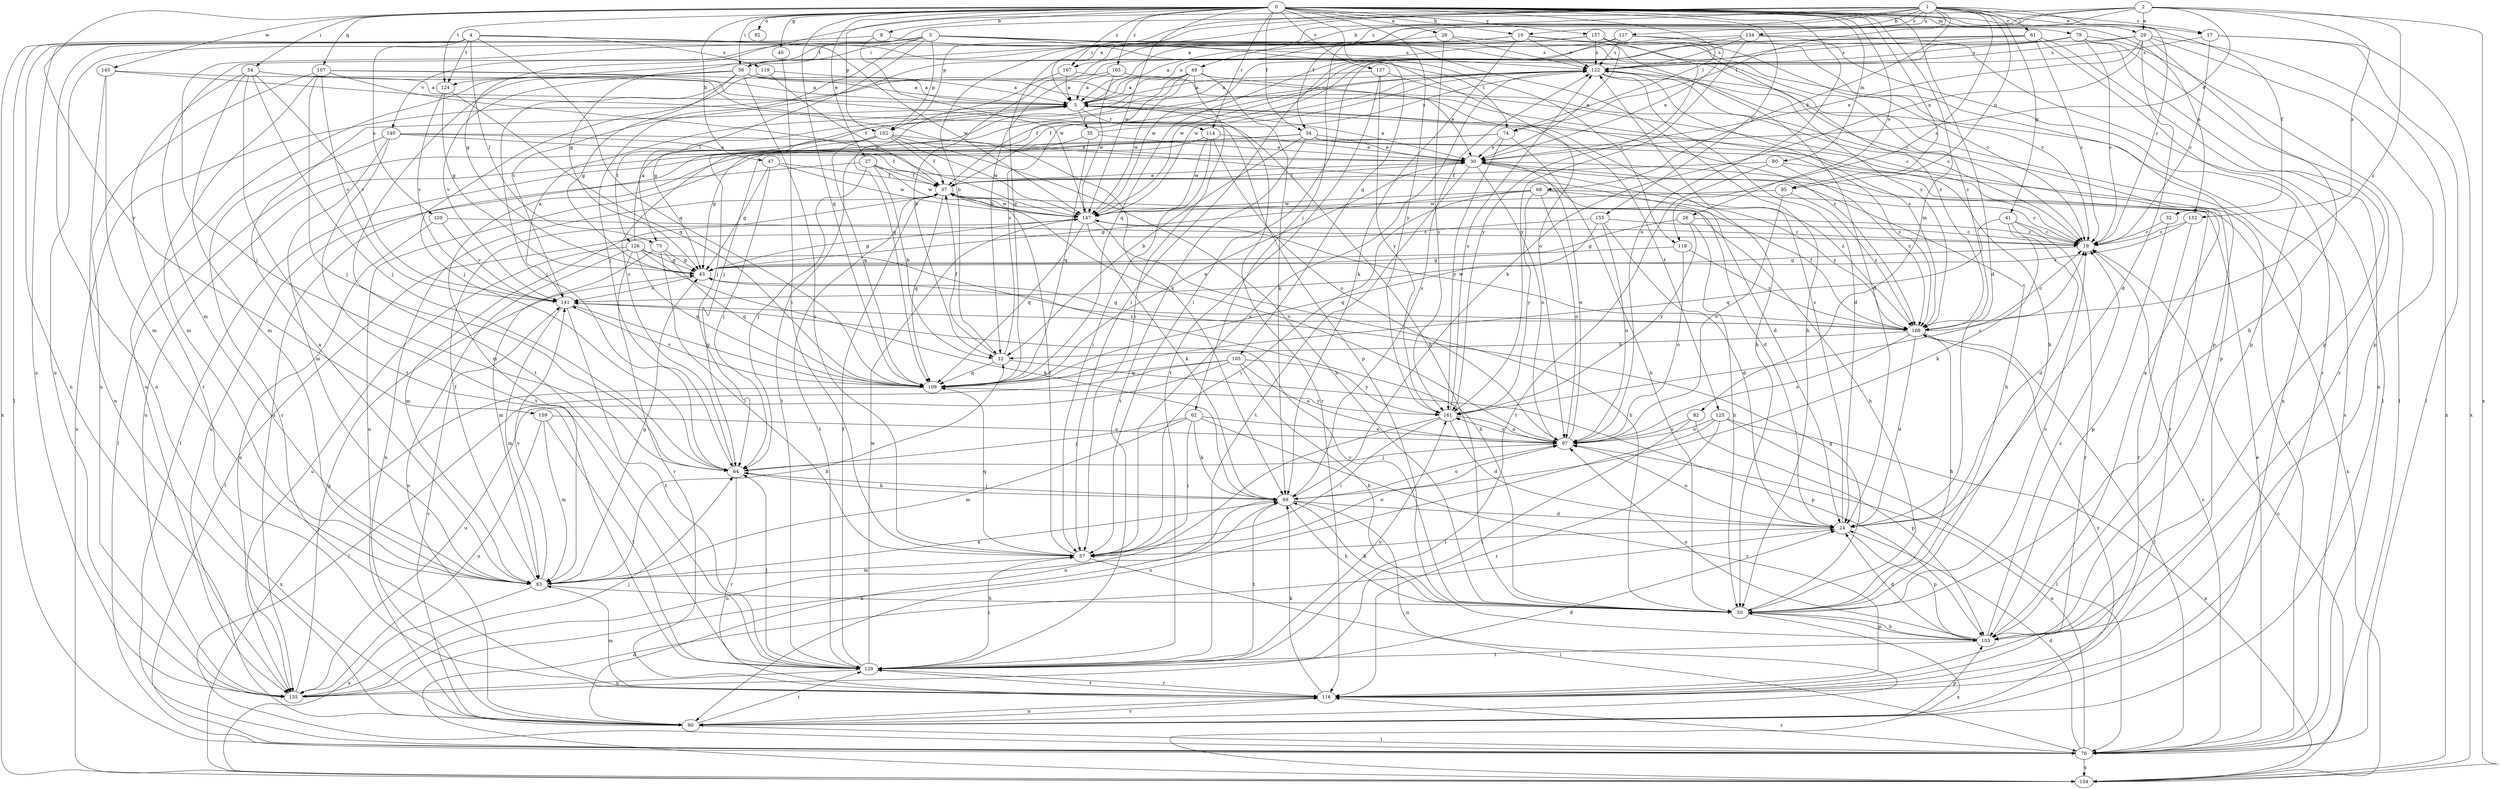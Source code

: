 strict digraph  {
0;
1;
2;
3;
4;
5;
8;
10;
12;
17;
19;
24;
26;
27;
28;
29;
30;
32;
34;
35;
37;
40;
41;
43;
47;
49;
50;
54;
56;
57;
61;
62;
64;
68;
69;
74;
75;
76;
79;
80;
82;
83;
85;
90;
92;
97;
102;
103;
105;
107;
109;
114;
116;
117;
118;
119;
120;
122;
124;
125;
126;
129;
134;
135;
137;
140;
141;
145;
147;
152;
154;
155;
157;
159;
161;
165;
167;
168;
0 -> 8  [label=b];
0 -> 10  [label=b];
0 -> 17  [label=c];
0 -> 24  [label=d];
0 -> 26  [label=e];
0 -> 27  [label=e];
0 -> 28  [label=e];
0 -> 32  [label=f];
0 -> 34  [label=f];
0 -> 40  [label=g];
0 -> 47  [label=h];
0 -> 54  [label=i];
0 -> 56  [label=i];
0 -> 74  [label=l];
0 -> 79  [label=m];
0 -> 80  [label=m];
0 -> 82  [label=m];
0 -> 85  [label=n];
0 -> 92  [label=o];
0 -> 97  [label=o];
0 -> 102  [label=p];
0 -> 105  [label=q];
0 -> 107  [label=q];
0 -> 109  [label=q];
0 -> 114  [label=r];
0 -> 124  [label=t];
0 -> 137  [label=v];
0 -> 145  [label=w];
0 -> 147  [label=w];
0 -> 152  [label=x];
0 -> 155  [label=y];
0 -> 157  [label=y];
0 -> 159  [label=y];
0 -> 161  [label=y];
0 -> 165  [label=z];
0 -> 167  [label=z];
1 -> 5  [label=a];
1 -> 10  [label=b];
1 -> 12  [label=b];
1 -> 17  [label=c];
1 -> 19  [label=c];
1 -> 29  [label=e];
1 -> 34  [label=f];
1 -> 41  [label=g];
1 -> 43  [label=g];
1 -> 49  [label=h];
1 -> 61  [label=j];
1 -> 68  [label=k];
1 -> 74  [label=l];
1 -> 85  [label=n];
1 -> 102  [label=p];
1 -> 109  [label=q];
1 -> 117  [label=s];
1 -> 118  [label=s];
1 -> 134  [label=u];
2 -> 5  [label=a];
2 -> 29  [label=e];
2 -> 30  [label=e];
2 -> 43  [label=g];
2 -> 62  [label=j];
2 -> 152  [label=x];
2 -> 154  [label=x];
2 -> 167  [label=z];
2 -> 168  [label=z];
3 -> 19  [label=c];
3 -> 50  [label=h];
3 -> 56  [label=i];
3 -> 64  [label=j];
3 -> 74  [label=l];
3 -> 75  [label=l];
3 -> 90  [label=n];
3 -> 102  [label=p];
3 -> 118  [label=s];
3 -> 124  [label=t];
3 -> 140  [label=v];
3 -> 168  [label=z];
4 -> 75  [label=l];
4 -> 76  [label=l];
4 -> 90  [label=n];
4 -> 97  [label=o];
4 -> 109  [label=q];
4 -> 119  [label=s];
4 -> 120  [label=s];
4 -> 124  [label=t];
4 -> 147  [label=w];
4 -> 154  [label=x];
5 -> 30  [label=e];
5 -> 35  [label=f];
5 -> 114  [label=r];
5 -> 116  [label=r];
5 -> 125  [label=t];
5 -> 126  [label=t];
8 -> 122  [label=s];
8 -> 135  [label=u];
8 -> 147  [label=w];
10 -> 56  [label=i];
10 -> 69  [label=k];
10 -> 103  [label=p];
10 -> 122  [label=s];
10 -> 135  [label=u];
10 -> 168  [label=z];
12 -> 37  [label=f];
12 -> 103  [label=p];
12 -> 109  [label=q];
12 -> 122  [label=s];
17 -> 19  [label=c];
17 -> 76  [label=l];
17 -> 122  [label=s];
17 -> 154  [label=x];
19 -> 43  [label=g];
24 -> 57  [label=i];
24 -> 97  [label=o];
24 -> 103  [label=p];
24 -> 122  [label=s];
26 -> 19  [label=c];
26 -> 43  [label=g];
26 -> 50  [label=h];
26 -> 161  [label=y];
27 -> 12  [label=b];
27 -> 24  [label=d];
27 -> 37  [label=f];
27 -> 64  [label=j];
27 -> 135  [label=u];
27 -> 147  [label=w];
28 -> 24  [label=d];
28 -> 64  [label=j];
28 -> 122  [label=s];
28 -> 161  [label=y];
29 -> 24  [label=d];
29 -> 30  [label=e];
29 -> 50  [label=h];
29 -> 69  [label=k];
29 -> 103  [label=p];
29 -> 122  [label=s];
29 -> 147  [label=w];
29 -> 154  [label=x];
30 -> 37  [label=f];
30 -> 50  [label=h];
30 -> 97  [label=o];
30 -> 129  [label=t];
30 -> 154  [label=x];
30 -> 168  [label=z];
32 -> 19  [label=c];
32 -> 103  [label=p];
34 -> 12  [label=b];
34 -> 30  [label=e];
34 -> 76  [label=l];
34 -> 83  [label=m];
34 -> 129  [label=t];
34 -> 135  [label=u];
34 -> 168  [label=z];
35 -> 30  [label=e];
35 -> 43  [label=g];
35 -> 109  [label=q];
35 -> 122  [label=s];
37 -> 30  [label=e];
37 -> 50  [label=h];
37 -> 90  [label=n];
37 -> 97  [label=o];
37 -> 109  [label=q];
37 -> 129  [label=t];
37 -> 147  [label=w];
40 -> 57  [label=i];
41 -> 19  [label=c];
41 -> 24  [label=d];
41 -> 69  [label=k];
41 -> 109  [label=q];
41 -> 116  [label=r];
43 -> 141  [label=v];
47 -> 37  [label=f];
47 -> 43  [label=g];
47 -> 64  [label=j];
47 -> 147  [label=w];
49 -> 5  [label=a];
49 -> 30  [label=e];
49 -> 37  [label=f];
49 -> 43  [label=g];
49 -> 57  [label=i];
49 -> 64  [label=j];
49 -> 69  [label=k];
49 -> 147  [label=w];
50 -> 19  [label=c];
50 -> 43  [label=g];
50 -> 69  [label=k];
50 -> 103  [label=p];
50 -> 141  [label=v];
50 -> 154  [label=x];
54 -> 5  [label=a];
54 -> 64  [label=j];
54 -> 83  [label=m];
54 -> 103  [label=p];
54 -> 116  [label=r];
54 -> 129  [label=t];
54 -> 141  [label=v];
56 -> 5  [label=a];
56 -> 43  [label=g];
56 -> 50  [label=h];
56 -> 57  [label=i];
56 -> 64  [label=j];
56 -> 129  [label=t];
56 -> 135  [label=u];
56 -> 141  [label=v];
56 -> 168  [label=z];
57 -> 37  [label=f];
57 -> 76  [label=l];
57 -> 83  [label=m];
57 -> 97  [label=o];
57 -> 109  [label=q];
57 -> 122  [label=s];
61 -> 19  [label=c];
61 -> 90  [label=n];
61 -> 109  [label=q];
61 -> 116  [label=r];
61 -> 122  [label=s];
61 -> 141  [label=v];
62 -> 57  [label=i];
62 -> 64  [label=j];
62 -> 69  [label=k];
62 -> 83  [label=m];
62 -> 97  [label=o];
62 -> 116  [label=r];
64 -> 69  [label=k];
64 -> 116  [label=r];
64 -> 122  [label=s];
68 -> 19  [label=c];
68 -> 43  [label=g];
68 -> 57  [label=i];
68 -> 97  [label=o];
68 -> 147  [label=w];
68 -> 161  [label=y];
68 -> 168  [label=z];
69 -> 24  [label=d];
69 -> 50  [label=h];
69 -> 64  [label=j];
69 -> 90  [label=n];
69 -> 97  [label=o];
69 -> 122  [label=s];
69 -> 129  [label=t];
69 -> 135  [label=u];
74 -> 30  [label=e];
74 -> 50  [label=h];
74 -> 76  [label=l];
74 -> 90  [label=n];
74 -> 161  [label=y];
75 -> 43  [label=g];
75 -> 57  [label=i];
75 -> 83  [label=m];
75 -> 109  [label=q];
76 -> 19  [label=c];
76 -> 24  [label=d];
76 -> 30  [label=e];
76 -> 97  [label=o];
76 -> 116  [label=r];
76 -> 122  [label=s];
76 -> 154  [label=x];
79 -> 12  [label=b];
79 -> 19  [label=c];
79 -> 76  [label=l];
79 -> 103  [label=p];
79 -> 116  [label=r];
79 -> 122  [label=s];
79 -> 147  [label=w];
80 -> 37  [label=f];
80 -> 116  [label=r];
80 -> 129  [label=t];
80 -> 168  [label=z];
82 -> 97  [label=o];
82 -> 103  [label=p];
82 -> 129  [label=t];
83 -> 5  [label=a];
83 -> 12  [label=b];
83 -> 37  [label=f];
83 -> 43  [label=g];
83 -> 50  [label=h];
83 -> 69  [label=k];
83 -> 141  [label=v];
83 -> 154  [label=x];
85 -> 97  [label=o];
85 -> 147  [label=w];
85 -> 168  [label=z];
90 -> 76  [label=l];
90 -> 103  [label=p];
90 -> 116  [label=r];
90 -> 129  [label=t];
90 -> 141  [label=v];
90 -> 168  [label=z];
97 -> 30  [label=e];
97 -> 64  [label=j];
97 -> 161  [label=y];
102 -> 30  [label=e];
102 -> 37  [label=f];
102 -> 50  [label=h];
102 -> 76  [label=l];
102 -> 109  [label=q];
102 -> 135  [label=u];
102 -> 147  [label=w];
103 -> 5  [label=a];
103 -> 19  [label=c];
103 -> 24  [label=d];
103 -> 50  [label=h];
103 -> 97  [label=o];
103 -> 129  [label=t];
105 -> 50  [label=h];
105 -> 76  [label=l];
105 -> 97  [label=o];
105 -> 109  [label=q];
105 -> 135  [label=u];
105 -> 161  [label=y];
107 -> 5  [label=a];
107 -> 50  [label=h];
107 -> 64  [label=j];
107 -> 83  [label=m];
107 -> 135  [label=u];
107 -> 141  [label=v];
107 -> 147  [label=w];
109 -> 30  [label=e];
109 -> 141  [label=v];
109 -> 154  [label=x];
109 -> 161  [label=y];
114 -> 30  [label=e];
114 -> 57  [label=i];
114 -> 97  [label=o];
114 -> 129  [label=t];
114 -> 147  [label=w];
116 -> 69  [label=k];
116 -> 83  [label=m];
116 -> 90  [label=n];
116 -> 129  [label=t];
117 -> 5  [label=a];
117 -> 19  [label=c];
117 -> 30  [label=e];
117 -> 57  [label=i];
117 -> 122  [label=s];
118 -> 43  [label=g];
118 -> 97  [label=o];
118 -> 168  [label=z];
119 -> 5  [label=a];
119 -> 37  [label=f];
119 -> 64  [label=j];
120 -> 19  [label=c];
120 -> 135  [label=u];
120 -> 141  [label=v];
122 -> 5  [label=a];
122 -> 19  [label=c];
122 -> 24  [label=d];
122 -> 37  [label=f];
122 -> 64  [label=j];
122 -> 90  [label=n];
124 -> 43  [label=g];
124 -> 109  [label=q];
124 -> 141  [label=v];
125 -> 76  [label=l];
125 -> 90  [label=n];
125 -> 97  [label=o];
125 -> 116  [label=r];
125 -> 154  [label=x];
126 -> 5  [label=a];
126 -> 43  [label=g];
126 -> 50  [label=h];
126 -> 69  [label=k];
126 -> 90  [label=n];
126 -> 109  [label=q];
126 -> 116  [label=r];
126 -> 135  [label=u];
129 -> 37  [label=f];
129 -> 57  [label=i];
129 -> 64  [label=j];
129 -> 116  [label=r];
129 -> 135  [label=u];
129 -> 147  [label=w];
129 -> 161  [label=y];
134 -> 57  [label=i];
134 -> 76  [label=l];
134 -> 103  [label=p];
134 -> 122  [label=s];
134 -> 147  [label=w];
134 -> 161  [label=y];
135 -> 24  [label=d];
135 -> 43  [label=g];
135 -> 64  [label=j];
135 -> 69  [label=k];
137 -> 5  [label=a];
137 -> 103  [label=p];
137 -> 129  [label=t];
137 -> 161  [label=y];
140 -> 24  [label=d];
140 -> 30  [label=e];
140 -> 37  [label=f];
140 -> 83  [label=m];
140 -> 116  [label=r];
140 -> 129  [label=t];
141 -> 5  [label=a];
141 -> 83  [label=m];
141 -> 109  [label=q];
141 -> 129  [label=t];
141 -> 168  [label=z];
145 -> 5  [label=a];
145 -> 69  [label=k];
145 -> 83  [label=m];
145 -> 90  [label=n];
147 -> 19  [label=c];
147 -> 43  [label=g];
147 -> 50  [label=h];
147 -> 69  [label=k];
147 -> 83  [label=m];
147 -> 109  [label=q];
152 -> 19  [label=c];
152 -> 116  [label=r];
152 -> 141  [label=v];
154 -> 19  [label=c];
154 -> 24  [label=d];
155 -> 19  [label=c];
155 -> 24  [label=d];
155 -> 76  [label=l];
155 -> 97  [label=o];
155 -> 109  [label=q];
157 -> 5  [label=a];
157 -> 12  [label=b];
157 -> 19  [label=c];
157 -> 30  [label=e];
157 -> 83  [label=m];
157 -> 122  [label=s];
157 -> 161  [label=y];
157 -> 168  [label=z];
159 -> 83  [label=m];
159 -> 97  [label=o];
159 -> 129  [label=t];
159 -> 135  [label=u];
161 -> 19  [label=c];
161 -> 24  [label=d];
161 -> 57  [label=i];
161 -> 90  [label=n];
161 -> 97  [label=o];
161 -> 122  [label=s];
165 -> 5  [label=a];
165 -> 19  [label=c];
165 -> 147  [label=w];
165 -> 154  [label=x];
167 -> 5  [label=a];
167 -> 50  [label=h];
167 -> 109  [label=q];
168 -> 12  [label=b];
168 -> 19  [label=c];
168 -> 24  [label=d];
168 -> 37  [label=f];
168 -> 43  [label=g];
168 -> 50  [label=h];
168 -> 76  [label=l];
168 -> 97  [label=o];
168 -> 122  [label=s];
168 -> 147  [label=w];
}
